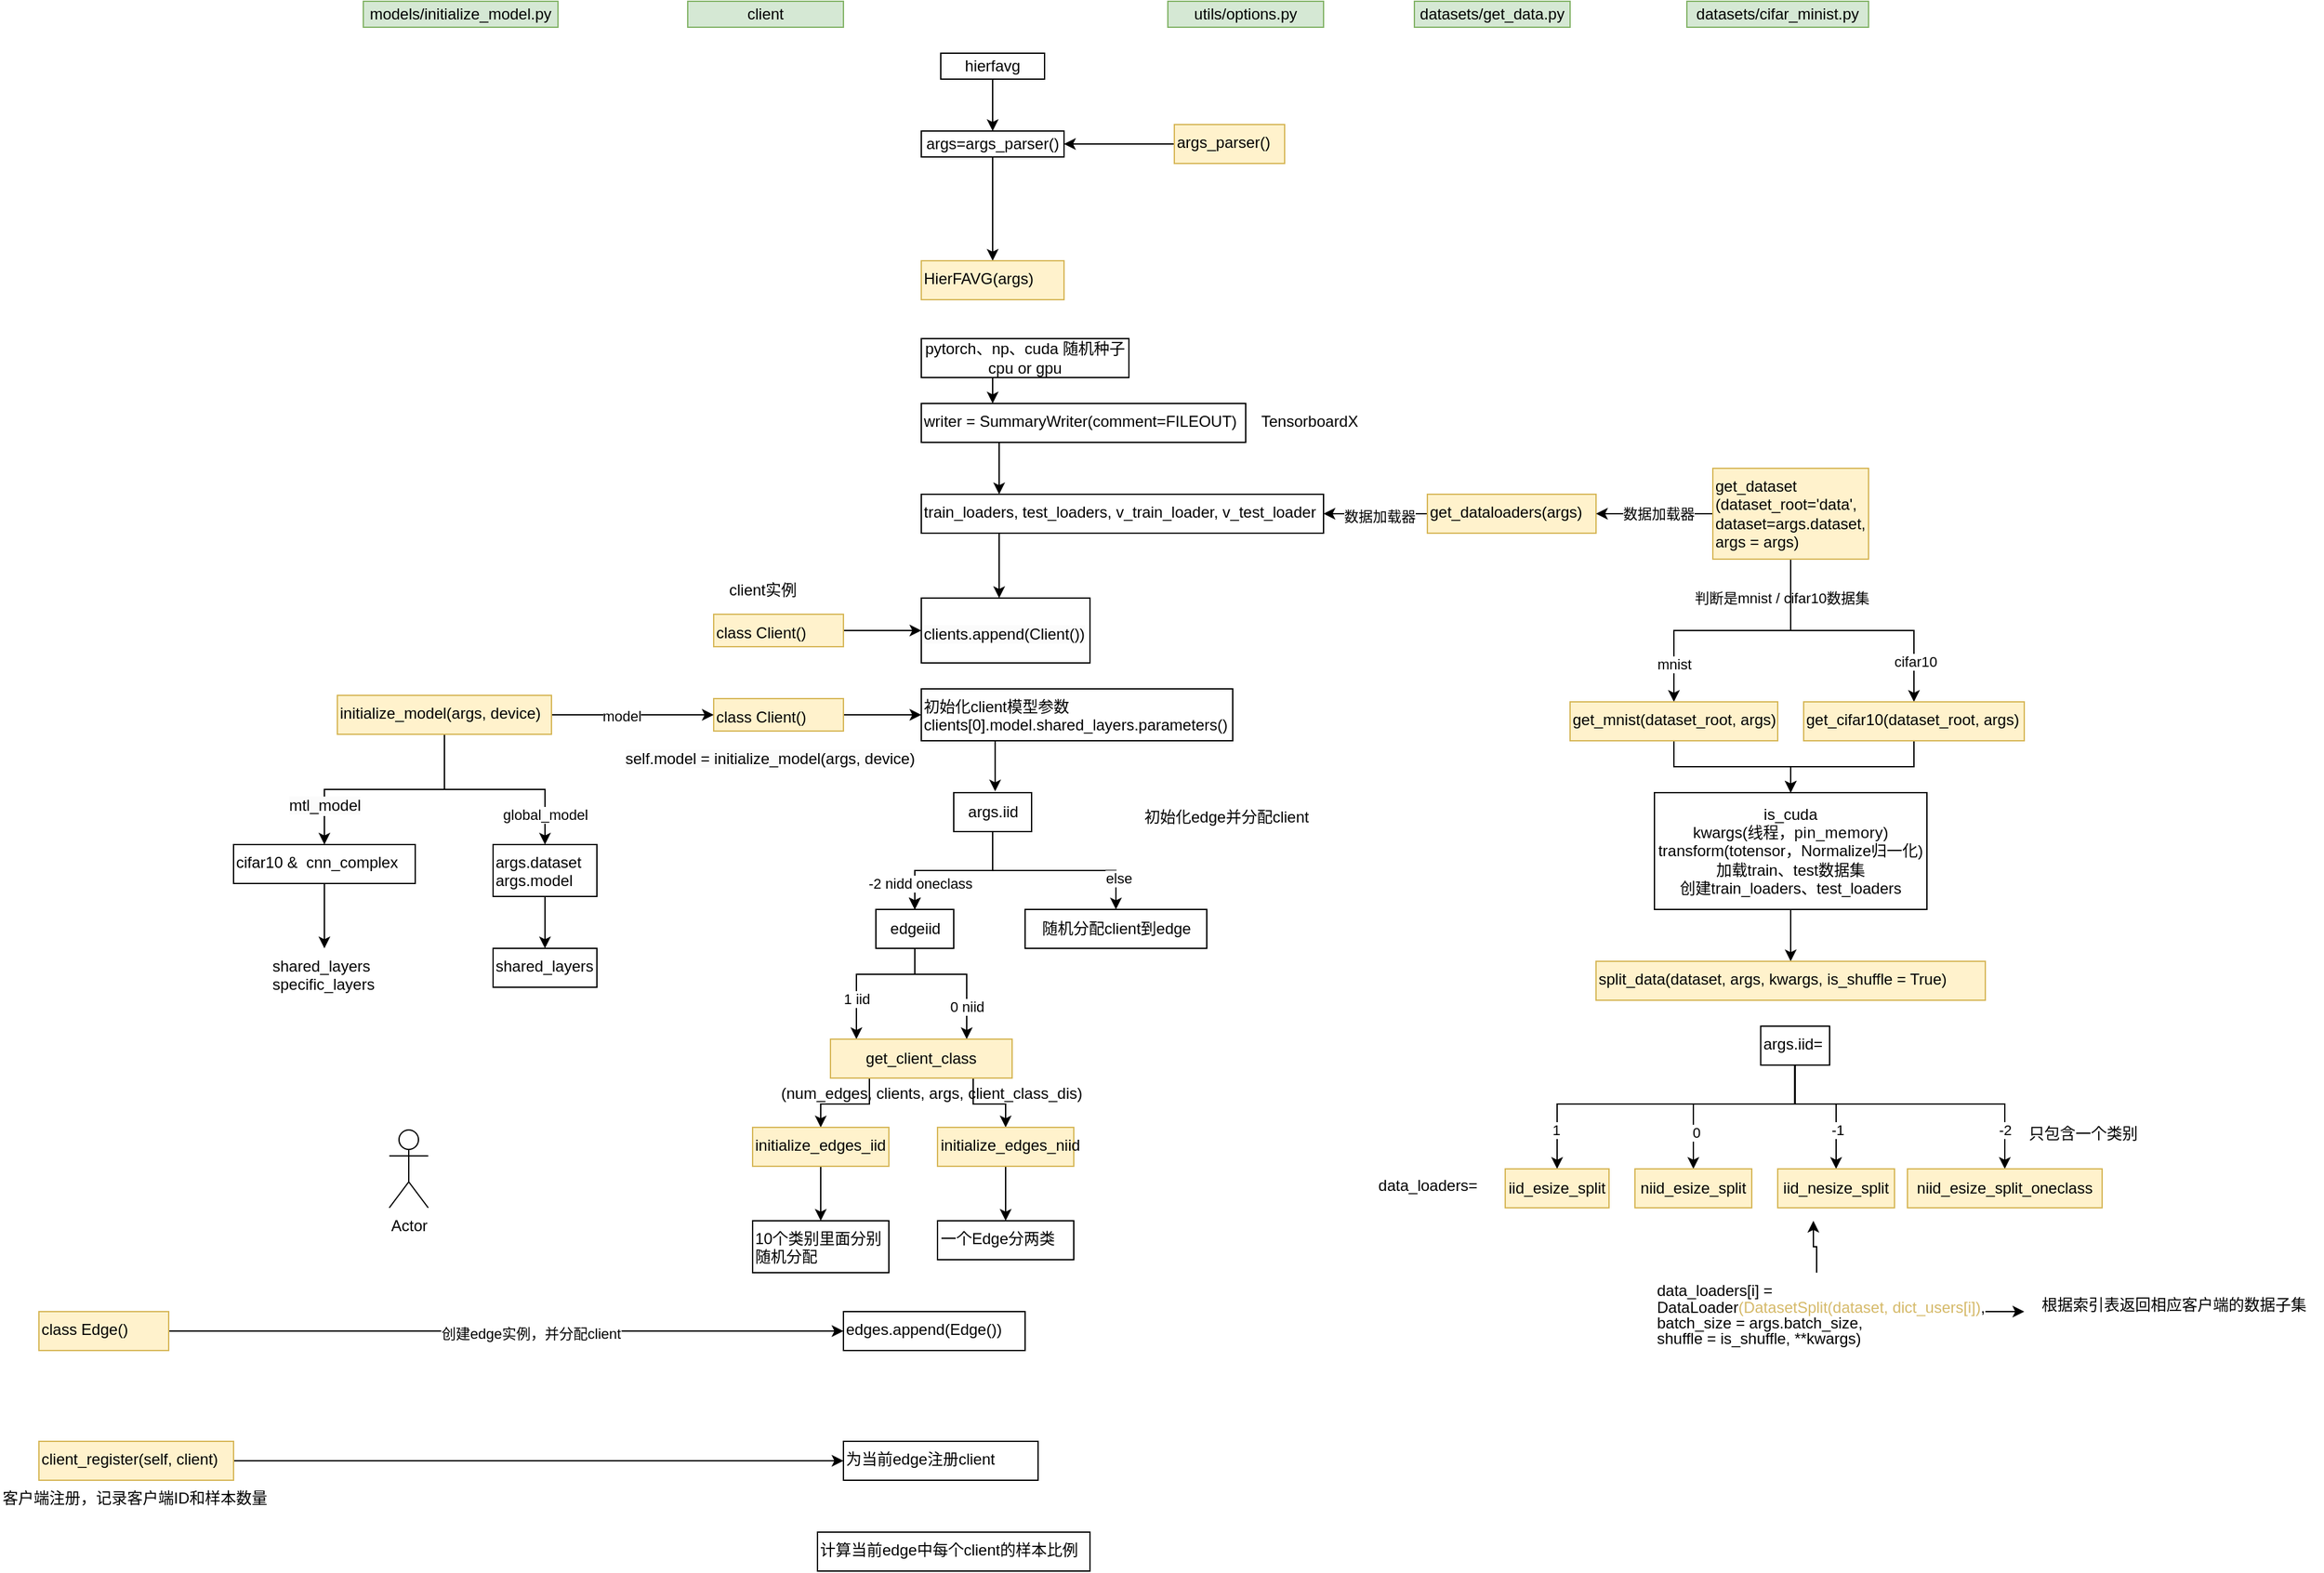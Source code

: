 <mxfile version="25.0.3">
  <diagram name="Page-1" id="74e2e168-ea6b-b213-b513-2b3c1d86103e">
    <mxGraphModel dx="2140" dy="590" grid="1" gridSize="10" guides="1" tooltips="1" connect="1" arrows="1" fold="1" page="1" pageScale="1" pageWidth="1100" pageHeight="850" background="none" math="0" shadow="0">
      <root>
        <mxCell id="0" />
        <mxCell id="1" parent="0" />
        <mxCell id="cj8k2KHTS7MA4aPITtsR-3" style="edgeStyle=orthogonalEdgeStyle;rounded=0;orthogonalLoop=1;jettySize=auto;html=1;exitX=0.5;exitY=1;exitDx=0;exitDy=0;" edge="1" parent="1" source="cj8k2KHTS7MA4aPITtsR-2">
          <mxGeometry relative="1" as="geometry">
            <mxPoint x="125" y="100" as="targetPoint" />
          </mxGeometry>
        </mxCell>
        <mxCell id="cj8k2KHTS7MA4aPITtsR-2" value="hierfavg" style="whiteSpace=wrap;html=1;" vertex="1" parent="1">
          <mxGeometry x="85" y="40" width="80" height="20" as="geometry" />
        </mxCell>
        <mxCell id="cj8k2KHTS7MA4aPITtsR-58" value="" style="edgeStyle=orthogonalEdgeStyle;rounded=0;orthogonalLoop=1;jettySize=auto;html=1;" edge="1" parent="1" source="cj8k2KHTS7MA4aPITtsR-40" target="cj8k2KHTS7MA4aPITtsR-59">
          <mxGeometry relative="1" as="geometry">
            <mxPoint x="125.034" y="150" as="targetPoint" />
          </mxGeometry>
        </mxCell>
        <mxCell id="cj8k2KHTS7MA4aPITtsR-40" value="args=args_parser()" style="whiteSpace=wrap;html=1;" vertex="1" parent="1">
          <mxGeometry x="70" y="100" width="110" height="20" as="geometry" />
        </mxCell>
        <mxCell id="cj8k2KHTS7MA4aPITtsR-54" value="&lt;span style=&quot;text-align: left;&quot;&gt;utils/options.py&lt;/span&gt;" style="rounded=0;whiteSpace=wrap;html=1;fillColor=#d5e8d4;strokeColor=#82b366;" vertex="1" parent="1">
          <mxGeometry x="260" width="120" height="20" as="geometry" />
        </mxCell>
        <mxCell id="cj8k2KHTS7MA4aPITtsR-59" value="HierFAVG(args)" style="text;whiteSpace=wrap;html=1;fillColor=#fff2cc;strokeColor=#d6b656;" vertex="1" parent="1">
          <mxGeometry x="70" y="200" width="110" height="30" as="geometry" />
        </mxCell>
        <mxCell id="cj8k2KHTS7MA4aPITtsR-60" value="pytorch、np、cuda 随机种子&lt;div&gt;cpu or gpu&lt;br&gt;&lt;/div&gt;" style="whiteSpace=wrap;html=1;" vertex="1" parent="1">
          <mxGeometry x="70" y="260" width="160" height="30" as="geometry" />
        </mxCell>
        <mxCell id="cj8k2KHTS7MA4aPITtsR-61" value="&lt;span style=&quot;text-align: left;&quot;&gt;datasets/get_data.py&lt;/span&gt;" style="rounded=0;whiteSpace=wrap;html=1;fillColor=#d5e8d4;strokeColor=#82b366;" vertex="1" parent="1">
          <mxGeometry x="450" width="120" height="20" as="geometry" />
        </mxCell>
        <mxCell id="cj8k2KHTS7MA4aPITtsR-66" value="" style="edgeStyle=orthogonalEdgeStyle;rounded=0;orthogonalLoop=1;jettySize=auto;html=1;" edge="1" parent="1" target="cj8k2KHTS7MA4aPITtsR-65">
          <mxGeometry relative="1" as="geometry">
            <mxPoint x="125" y="290" as="sourcePoint" />
            <Array as="points">
              <mxPoint x="125" y="320" />
              <mxPoint x="125" y="320" />
            </Array>
          </mxGeometry>
        </mxCell>
        <mxCell id="cj8k2KHTS7MA4aPITtsR-72" value="" style="edgeStyle=orthogonalEdgeStyle;rounded=0;orthogonalLoop=1;jettySize=auto;html=1;" edge="1" parent="1" source="cj8k2KHTS7MA4aPITtsR-65">
          <mxGeometry relative="1" as="geometry">
            <mxPoint x="130" y="380" as="targetPoint" />
            <Array as="points">
              <mxPoint x="130" y="360" />
              <mxPoint x="130" y="360" />
            </Array>
          </mxGeometry>
        </mxCell>
        <mxCell id="cj8k2KHTS7MA4aPITtsR-65" value="writer = SummaryWriter(comment=FILEOUT)" style="text;whiteSpace=wrap;html=1;strokeColor=default;" vertex="1" parent="1">
          <mxGeometry x="70" y="310" width="250" height="30" as="geometry" />
        </mxCell>
        <mxCell id="cj8k2KHTS7MA4aPITtsR-70" value="TensorboardX" style="text;whiteSpace=wrap;html=1;" vertex="1" parent="1">
          <mxGeometry x="330" y="310" width="80" height="20" as="geometry" />
        </mxCell>
        <mxCell id="cj8k2KHTS7MA4aPITtsR-133" value="" style="edgeStyle=orthogonalEdgeStyle;rounded=0;orthogonalLoop=1;jettySize=auto;html=1;" edge="1" parent="1" source="cj8k2KHTS7MA4aPITtsR-73" target="cj8k2KHTS7MA4aPITtsR-132">
          <mxGeometry relative="1" as="geometry">
            <Array as="points">
              <mxPoint x="130" y="420" />
              <mxPoint x="130" y="420" />
            </Array>
          </mxGeometry>
        </mxCell>
        <mxCell id="cj8k2KHTS7MA4aPITtsR-73" value="train_loaders, test_loaders, v_train_loader, v_test_loader&lt;div&gt;&lt;br&gt;&lt;/div&gt;" style="text;whiteSpace=wrap;html=1;strokeColor=default;" vertex="1" parent="1">
          <mxGeometry x="70" y="380" width="310" height="30" as="geometry" />
        </mxCell>
        <mxCell id="cj8k2KHTS7MA4aPITtsR-76" value="" style="edgeStyle=orthogonalEdgeStyle;rounded=0;orthogonalLoop=1;jettySize=auto;html=1;" edge="1" parent="1" source="cj8k2KHTS7MA4aPITtsR-75" target="cj8k2KHTS7MA4aPITtsR-73">
          <mxGeometry relative="1" as="geometry" />
        </mxCell>
        <mxCell id="cj8k2KHTS7MA4aPITtsR-78" value="数据加载器" style="edgeLabel;html=1;align=center;verticalAlign=middle;resizable=0;points=[];" vertex="1" connectable="0" parent="cj8k2KHTS7MA4aPITtsR-76">
          <mxGeometry x="-0.061" y="2" relative="1" as="geometry">
            <mxPoint as="offset" />
          </mxGeometry>
        </mxCell>
        <mxCell id="cj8k2KHTS7MA4aPITtsR-75" value="&lt;span style=&quot;forced-color-adjust: none; color: rgb(0, 0, 0); font-family: Helvetica; font-size: 12px; font-style: normal; font-variant-ligatures: normal; font-variant-caps: normal; font-weight: 400; letter-spacing: normal; orphans: 2; text-align: left; text-indent: 0px; text-transform: none; widows: 2; word-spacing: 0px; -webkit-text-stroke-width: 0px; white-space: normal; background-color: initial; text-decoration-thickness: initial; text-decoration-style: initial; text-decoration-color: initial;&quot;&gt;get_dataloaders(args)&lt;/span&gt;" style="text;whiteSpace=wrap;html=1;fillColor=#fff2cc;strokeColor=#d6b656;" vertex="1" parent="1">
          <mxGeometry x="460" y="380" width="130" height="30" as="geometry" />
        </mxCell>
        <mxCell id="cj8k2KHTS7MA4aPITtsR-77" value="&lt;span style=&quot;text-align: left;&quot;&gt;datasets/cifar_minist.py&lt;/span&gt;" style="rounded=0;whiteSpace=wrap;html=1;fillColor=#d5e8d4;strokeColor=#82b366;" vertex="1" parent="1">
          <mxGeometry x="660" width="140" height="20" as="geometry" />
        </mxCell>
        <mxCell id="cj8k2KHTS7MA4aPITtsR-82" value="" style="edgeStyle=orthogonalEdgeStyle;rounded=0;orthogonalLoop=1;jettySize=auto;html=1;" edge="1" parent="1" source="cj8k2KHTS7MA4aPITtsR-79" target="cj8k2KHTS7MA4aPITtsR-75">
          <mxGeometry relative="1" as="geometry" />
        </mxCell>
        <mxCell id="cj8k2KHTS7MA4aPITtsR-83" value="数据加载器" style="edgeLabel;html=1;align=center;verticalAlign=middle;resizable=0;points=[];" vertex="1" connectable="0" parent="cj8k2KHTS7MA4aPITtsR-82">
          <mxGeometry x="-0.052" relative="1" as="geometry">
            <mxPoint as="offset" />
          </mxGeometry>
        </mxCell>
        <mxCell id="cj8k2KHTS7MA4aPITtsR-87" value="" style="edgeStyle=orthogonalEdgeStyle;rounded=0;orthogonalLoop=1;jettySize=auto;html=1;" edge="1" parent="1" source="cj8k2KHTS7MA4aPITtsR-79" target="cj8k2KHTS7MA4aPITtsR-86">
          <mxGeometry relative="1" as="geometry" />
        </mxCell>
        <mxCell id="cj8k2KHTS7MA4aPITtsR-88" value="判断是mnist / cifar10数据集" style="edgeLabel;html=1;align=center;verticalAlign=middle;resizable=0;points=[];" vertex="1" connectable="0" parent="cj8k2KHTS7MA4aPITtsR-87">
          <mxGeometry x="-0.239" y="-1" relative="1" as="geometry">
            <mxPoint x="14" y="-24" as="offset" />
          </mxGeometry>
        </mxCell>
        <mxCell id="cj8k2KHTS7MA4aPITtsR-91" value="mnist" style="edgeLabel;html=1;align=center;verticalAlign=middle;resizable=0;points=[];" vertex="1" connectable="0" parent="cj8k2KHTS7MA4aPITtsR-87">
          <mxGeometry x="0.533" relative="1" as="geometry">
            <mxPoint y="17" as="offset" />
          </mxGeometry>
        </mxCell>
        <mxCell id="cj8k2KHTS7MA4aPITtsR-94" style="edgeStyle=orthogonalEdgeStyle;rounded=0;orthogonalLoop=1;jettySize=auto;html=1;" edge="1" parent="1" source="cj8k2KHTS7MA4aPITtsR-79" target="cj8k2KHTS7MA4aPITtsR-92">
          <mxGeometry relative="1" as="geometry" />
        </mxCell>
        <mxCell id="cj8k2KHTS7MA4aPITtsR-95" value="cifar10" style="edgeLabel;html=1;align=center;verticalAlign=middle;resizable=0;points=[];" vertex="1" connectable="0" parent="cj8k2KHTS7MA4aPITtsR-94">
          <mxGeometry x="0.696" y="1" relative="1" as="geometry">
            <mxPoint as="offset" />
          </mxGeometry>
        </mxCell>
        <mxCell id="cj8k2KHTS7MA4aPITtsR-79" value="get_dataset&lt;div&gt;(dataset_root=&#39;data&#39;,&lt;br&gt;dataset=args.dataset,&lt;br&gt;args = args)&lt;/div&gt;" style="text;whiteSpace=wrap;html=1;fillColor=#fff2cc;strokeColor=#d6b656;" vertex="1" parent="1">
          <mxGeometry x="680" y="360" width="120" height="70" as="geometry" />
        </mxCell>
        <mxCell id="cj8k2KHTS7MA4aPITtsR-98" style="edgeStyle=orthogonalEdgeStyle;rounded=0;orthogonalLoop=1;jettySize=auto;html=1;entryX=0.5;entryY=0;entryDx=0;entryDy=0;" edge="1" parent="1" source="cj8k2KHTS7MA4aPITtsR-86" target="cj8k2KHTS7MA4aPITtsR-96">
          <mxGeometry relative="1" as="geometry" />
        </mxCell>
        <mxCell id="cj8k2KHTS7MA4aPITtsR-86" value="&lt;div&gt;get_mnist(dataset_root, args)&lt;br&gt;&lt;/div&gt;" style="whiteSpace=wrap;html=1;align=left;verticalAlign=top;fillColor=#fff2cc;strokeColor=#d6b656;gradientColor=none;" vertex="1" parent="1">
          <mxGeometry x="570" y="540" width="160" height="30" as="geometry" />
        </mxCell>
        <mxCell id="cj8k2KHTS7MA4aPITtsR-99" style="edgeStyle=orthogonalEdgeStyle;rounded=0;orthogonalLoop=1;jettySize=auto;html=1;entryX=0.5;entryY=0;entryDx=0;entryDy=0;" edge="1" parent="1" source="cj8k2KHTS7MA4aPITtsR-92" target="cj8k2KHTS7MA4aPITtsR-96">
          <mxGeometry relative="1" as="geometry">
            <mxPoint x="750" y="610" as="targetPoint" />
          </mxGeometry>
        </mxCell>
        <mxCell id="cj8k2KHTS7MA4aPITtsR-92" value="&lt;div&gt;get_cifar10(dataset_root, args)&lt;br&gt;&lt;/div&gt;" style="whiteSpace=wrap;html=1;align=left;verticalAlign=top;fillColor=#fff2cc;strokeColor=#d6b656;gradientColor=none;" vertex="1" parent="1">
          <mxGeometry x="750" y="540" width="170" height="30" as="geometry" />
        </mxCell>
        <mxCell id="cj8k2KHTS7MA4aPITtsR-104" value="" style="edgeStyle=orthogonalEdgeStyle;rounded=0;orthogonalLoop=1;jettySize=auto;html=1;" edge="1" parent="1" source="cj8k2KHTS7MA4aPITtsR-96" target="cj8k2KHTS7MA4aPITtsR-102">
          <mxGeometry relative="1" as="geometry" />
        </mxCell>
        <mxCell id="cj8k2KHTS7MA4aPITtsR-96" value="is_cuda&lt;div&gt;kwargs(线程，&lt;span style=&quot;background-color: rgb(255, 255, 255); color: rgb(6, 6, 7); letter-spacing: 0.25px; text-align: justify; white-space-collapse: preserve;&quot;&gt;&lt;font&gt;pin_memory&lt;/font&gt;&lt;/span&gt;&lt;span style=&quot;background-color: initial;&quot;&gt;)&lt;/span&gt;&lt;/div&gt;&lt;div&gt;&lt;span style=&quot;background-color: initial;&quot;&gt;transform(totensor，Normalize归一化)&lt;/span&gt;&lt;/div&gt;&lt;div&gt;&lt;span style=&quot;background-color: initial;&quot;&gt;加载train、test数据集&lt;/span&gt;&lt;/div&gt;&lt;div&gt;&lt;span style=&quot;background-color: initial;&quot;&gt;创建&lt;/span&gt;&lt;span style=&quot;text-align: left; background-color: initial;&quot;&gt;train_loaders、&lt;/span&gt;&lt;span style=&quot;text-align: left; background-color: initial;&quot;&gt;test_loaders&lt;/span&gt;&lt;/div&gt;" style="rounded=0;whiteSpace=wrap;html=1;" vertex="1" parent="1">
          <mxGeometry x="635" y="610" width="210" height="90" as="geometry" />
        </mxCell>
        <mxCell id="cj8k2KHTS7MA4aPITtsR-102" value="split_data(dataset, args, kwargs, is_shuffle = True)" style="text;whiteSpace=wrap;html=1;strokeColor=#d6b656;fillColor=#fff2cc;" vertex="1" parent="1">
          <mxGeometry x="590" y="740" width="300" height="30" as="geometry" />
        </mxCell>
        <mxCell id="cj8k2KHTS7MA4aPITtsR-115" style="edgeStyle=orthogonalEdgeStyle;rounded=0;orthogonalLoop=1;jettySize=auto;html=1;entryX=0.5;entryY=0;entryDx=0;entryDy=0;" edge="1" parent="1" source="cj8k2KHTS7MA4aPITtsR-105" target="cj8k2KHTS7MA4aPITtsR-111">
          <mxGeometry relative="1" as="geometry">
            <Array as="points">
              <mxPoint x="743" y="850" />
              <mxPoint x="560" y="850" />
            </Array>
          </mxGeometry>
        </mxCell>
        <mxCell id="cj8k2KHTS7MA4aPITtsR-119" value="1" style="edgeLabel;html=1;align=center;verticalAlign=middle;resizable=0;points=[];" vertex="1" connectable="0" parent="cj8k2KHTS7MA4aPITtsR-115">
          <mxGeometry x="0.773" y="-1" relative="1" as="geometry">
            <mxPoint as="offset" />
          </mxGeometry>
        </mxCell>
        <mxCell id="cj8k2KHTS7MA4aPITtsR-116" style="edgeStyle=orthogonalEdgeStyle;rounded=0;orthogonalLoop=1;jettySize=auto;html=1;" edge="1" parent="1" target="cj8k2KHTS7MA4aPITtsR-112">
          <mxGeometry relative="1" as="geometry">
            <mxPoint x="743" y="820" as="sourcePoint" />
            <Array as="points">
              <mxPoint x="743" y="850" />
              <mxPoint x="665" y="850" />
            </Array>
          </mxGeometry>
        </mxCell>
        <mxCell id="cj8k2KHTS7MA4aPITtsR-120" value="0" style="edgeLabel;html=1;align=center;verticalAlign=middle;resizable=0;points=[];" vertex="1" connectable="0" parent="cj8k2KHTS7MA4aPITtsR-116">
          <mxGeometry x="0.638" y="2" relative="1" as="geometry">
            <mxPoint as="offset" />
          </mxGeometry>
        </mxCell>
        <mxCell id="cj8k2KHTS7MA4aPITtsR-117" style="edgeStyle=orthogonalEdgeStyle;rounded=0;orthogonalLoop=1;jettySize=auto;html=1;entryX=0.5;entryY=0;entryDx=0;entryDy=0;" edge="1" parent="1" source="cj8k2KHTS7MA4aPITtsR-105" target="cj8k2KHTS7MA4aPITtsR-114">
          <mxGeometry relative="1" as="geometry">
            <Array as="points">
              <mxPoint x="743" y="850" />
              <mxPoint x="775" y="850" />
            </Array>
          </mxGeometry>
        </mxCell>
        <mxCell id="cj8k2KHTS7MA4aPITtsR-121" value="-1" style="edgeLabel;html=1;align=center;verticalAlign=middle;resizable=0;points=[];" vertex="1" connectable="0" parent="cj8k2KHTS7MA4aPITtsR-117">
          <mxGeometry x="0.451" y="1" relative="1" as="geometry">
            <mxPoint as="offset" />
          </mxGeometry>
        </mxCell>
        <mxCell id="cj8k2KHTS7MA4aPITtsR-118" style="edgeStyle=orthogonalEdgeStyle;rounded=0;orthogonalLoop=1;jettySize=auto;html=1;" edge="1" parent="1" source="cj8k2KHTS7MA4aPITtsR-105" target="cj8k2KHTS7MA4aPITtsR-113">
          <mxGeometry relative="1" as="geometry">
            <Array as="points">
              <mxPoint x="743" y="850" />
              <mxPoint x="905" y="850" />
            </Array>
          </mxGeometry>
        </mxCell>
        <mxCell id="cj8k2KHTS7MA4aPITtsR-122" value="-2" style="edgeLabel;html=1;align=center;verticalAlign=middle;resizable=0;points=[];" vertex="1" connectable="0" parent="cj8k2KHTS7MA4aPITtsR-118">
          <mxGeometry x="0.752" relative="1" as="geometry">
            <mxPoint as="offset" />
          </mxGeometry>
        </mxCell>
        <mxCell id="cj8k2KHTS7MA4aPITtsR-105" value="args.iid=" style="whiteSpace=wrap;html=1;align=left;verticalAlign=top;movable=1;resizable=1;rotatable=1;deletable=1;editable=1;locked=0;connectable=1;strokeColor=default;" vertex="1" parent="1">
          <mxGeometry x="716.88" y="790" width="53.12" height="30" as="geometry" />
        </mxCell>
        <mxCell id="cj8k2KHTS7MA4aPITtsR-111" value="iid_esize_split" style="whiteSpace=wrap;html=1;fillColor=#fff2cc;strokeColor=#d6b656;" vertex="1" parent="1">
          <mxGeometry x="520" y="900" width="80" height="30" as="geometry" />
        </mxCell>
        <mxCell id="cj8k2KHTS7MA4aPITtsR-112" value="niid_esize_split" style="whiteSpace=wrap;html=1;fillColor=#fff2cc;strokeColor=#d6b656;" vertex="1" parent="1">
          <mxGeometry x="620" y="900" width="90" height="30" as="geometry" />
        </mxCell>
        <mxCell id="cj8k2KHTS7MA4aPITtsR-113" value="niid_esize_split_oneclass" style="whiteSpace=wrap;html=1;fillColor=#fff2cc;strokeColor=#d6b656;" vertex="1" parent="1">
          <mxGeometry x="830" y="900" width="150" height="30" as="geometry" />
        </mxCell>
        <mxCell id="cj8k2KHTS7MA4aPITtsR-114" value="iid_nesize_split" style="whiteSpace=wrap;html=1;fillColor=#fff2cc;strokeColor=#d6b656;" vertex="1" parent="1">
          <mxGeometry x="730" y="900" width="90" height="30" as="geometry" />
        </mxCell>
        <mxCell id="cj8k2KHTS7MA4aPITtsR-123" value="只包含一个类别" style="text;html=1;align=center;verticalAlign=middle;resizable=0;points=[];autosize=1;strokeColor=none;fillColor=none;" vertex="1" parent="1">
          <mxGeometry x="910" y="858" width="110" height="30" as="geometry" />
        </mxCell>
        <mxCell id="cj8k2KHTS7MA4aPITtsR-124" value="data_loaders=" style="text;html=1;align=center;verticalAlign=middle;resizable=0;points=[];autosize=1;strokeColor=none;fillColor=none;" vertex="1" parent="1">
          <mxGeometry x="410" y="898" width="100" height="30" as="geometry" />
        </mxCell>
        <mxCell id="cj8k2KHTS7MA4aPITtsR-130" value="" style="edgeStyle=orthogonalEdgeStyle;rounded=0;orthogonalLoop=1;jettySize=auto;html=1;" edge="1" parent="1" source="cj8k2KHTS7MA4aPITtsR-125">
          <mxGeometry relative="1" as="geometry">
            <mxPoint x="750.004" y="990" as="sourcePoint" />
            <mxPoint x="757.48" y="940" as="targetPoint" />
            <Array as="points">
              <mxPoint x="760" y="960" />
              <mxPoint x="758" y="960" />
            </Array>
          </mxGeometry>
        </mxCell>
        <mxCell id="cj8k2KHTS7MA4aPITtsR-125" value="data_loaders[i] =&amp;nbsp;&lt;div style=&quot;line-height: 100%;&quot;&gt;DataLoader&lt;font color=&quot;#d5b968&quot;&gt;(DatasetSplit(dataset, dict_users[i])&lt;/font&gt;,&lt;br&gt;                                    batch_size = args.batch_size,&lt;br&gt;                                    shuffle = is_shuffle, **kwargs)&lt;/div&gt;" style="text;whiteSpace=wrap;html=1;" vertex="1" parent="1">
          <mxGeometry x="635" y="980" width="265" height="70" as="geometry" />
        </mxCell>
        <mxCell id="cj8k2KHTS7MA4aPITtsR-126" value="" style="endArrow=classic;html=1;rounded=0;" edge="1" parent="1">
          <mxGeometry width="50" height="50" relative="1" as="geometry">
            <mxPoint x="890" y="1010" as="sourcePoint" />
            <mxPoint x="920" y="1010" as="targetPoint" />
          </mxGeometry>
        </mxCell>
        <mxCell id="cj8k2KHTS7MA4aPITtsR-129" value="根据索引表返回相应客户端的数据子集" style="text;html=1;align=center;verticalAlign=middle;resizable=0;points=[];autosize=1;strokeColor=none;fillColor=none;" vertex="1" parent="1">
          <mxGeometry x="920" y="990" width="230" height="30" as="geometry" />
        </mxCell>
        <UserObject label="&lt;br&gt;&lt;span style=&quot;color: rgb(0, 0, 0); font-family: Helvetica; font-size: 12px; font-style: normal; font-variant-ligatures: normal; font-variant-caps: normal; font-weight: 400; letter-spacing: normal; orphans: 2; text-align: left; text-indent: 0px; text-transform: none; widows: 2; word-spacing: 0px; -webkit-text-stroke-width: 0px; white-space: normal; background-color: rgb(251, 251, 251); text-decoration-thickness: initial; text-decoration-style: initial; text-decoration-color: initial; display: inline !important; float: none;&quot;&gt;clients.append(Client())&lt;/span&gt;&lt;div&gt;&lt;br/&gt;&lt;/div&gt;" link="&#xa;&lt;span style=&quot;color: rgb(0, 0, 0); font-family: Helvetica; font-size: 12px; font-style: normal; font-variant-ligatures: normal; font-variant-caps: normal; font-weight: 400; letter-spacing: normal; orphans: 2; text-align: left; text-indent: 0px; text-transform: none; widows: 2; word-spacing: 0px; -webkit-text-stroke-width: 0px; white-space: normal; background-color: rgb(251, 251, 251); text-decoration-thickness: initial; text-decoration-style: initial; text-decoration-color: initial; display: inline !important; float: none;&quot;&gt;clients.append(Client&lt;/span&gt;&#xa;&#xa;" id="cj8k2KHTS7MA4aPITtsR-132">
          <mxCell style="whiteSpace=wrap;html=1;align=left;verticalAlign=top;fillColor=none;gradientColor=none;" vertex="1" parent="1">
            <mxGeometry x="70" y="460" width="130" height="50" as="geometry" />
          </mxCell>
        </UserObject>
        <mxCell id="cj8k2KHTS7MA4aPITtsR-135" value="" style="edgeStyle=orthogonalEdgeStyle;rounded=0;orthogonalLoop=1;jettySize=auto;html=1;" edge="1" parent="1" source="cj8k2KHTS7MA4aPITtsR-134" target="cj8k2KHTS7MA4aPITtsR-40">
          <mxGeometry relative="1" as="geometry" />
        </mxCell>
        <mxCell id="cj8k2KHTS7MA4aPITtsR-134" value="args_parser()" style="text;whiteSpace=wrap;html=1;fillColor=#fff2cc;strokeColor=#d6b656;" vertex="1" parent="1">
          <mxGeometry x="265" y="95" width="85" height="30" as="geometry" />
        </mxCell>
        <mxCell id="cj8k2KHTS7MA4aPITtsR-137" value="&lt;span style=&quot;text-align: left;&quot;&gt;client&lt;/span&gt;" style="rounded=0;whiteSpace=wrap;html=1;fillColor=#d5e8d4;strokeColor=#82b366;" vertex="1" parent="1">
          <mxGeometry x="-110" width="120" height="20" as="geometry" />
        </mxCell>
        <mxCell id="cj8k2KHTS7MA4aPITtsR-139" value="" style="edgeStyle=orthogonalEdgeStyle;rounded=0;orthogonalLoop=1;jettySize=auto;html=1;" edge="1" parent="1" source="cj8k2KHTS7MA4aPITtsR-138" target="cj8k2KHTS7MA4aPITtsR-132">
          <mxGeometry relative="1" as="geometry" />
        </mxCell>
        <mxCell id="cj8k2KHTS7MA4aPITtsR-138" value="class Client()" style="text;whiteSpace=wrap;html=1;fillColor=#fff2cc;strokeColor=#d6b656;" vertex="1" parent="1">
          <mxGeometry x="-90" y="472.5" width="100" height="25" as="geometry" />
        </mxCell>
        <mxCell id="cj8k2KHTS7MA4aPITtsR-140" value="初始化client模型参数&lt;div&gt;clients[0].model.shared_layers.parameters()&lt;br&gt;&lt;/div&gt;" style="text;whiteSpace=wrap;html=1;strokeColor=default;" vertex="1" parent="1">
          <mxGeometry x="70" y="530" width="240" height="40" as="geometry" />
        </mxCell>
        <mxCell id="cj8k2KHTS7MA4aPITtsR-144" value="" style="edgeStyle=orthogonalEdgeStyle;rounded=0;orthogonalLoop=1;jettySize=auto;html=1;" edge="1" parent="1" source="cj8k2KHTS7MA4aPITtsR-143" target="cj8k2KHTS7MA4aPITtsR-140">
          <mxGeometry relative="1" as="geometry" />
        </mxCell>
        <mxCell id="cj8k2KHTS7MA4aPITtsR-143" value="class Client()" style="text;whiteSpace=wrap;html=1;fillColor=#fff2cc;strokeColor=#d6b656;" vertex="1" parent="1">
          <mxGeometry x="-90" y="537.5" width="100" height="25" as="geometry" />
        </mxCell>
        <mxCell id="cj8k2KHTS7MA4aPITtsR-147" value="&lt;span style=&quot;text-align: left;&quot;&gt;models/initialize_model.py&lt;/span&gt;" style="rounded=0;whiteSpace=wrap;html=1;fillColor=#d5e8d4;strokeColor=#82b366;" vertex="1" parent="1">
          <mxGeometry x="-360" width="150" height="20" as="geometry" />
        </mxCell>
        <mxCell id="cj8k2KHTS7MA4aPITtsR-150" style="edgeStyle=orthogonalEdgeStyle;rounded=0;orthogonalLoop=1;jettySize=auto;html=1;entryX=0;entryY=0.5;entryDx=0;entryDy=0;" edge="1" parent="1" source="cj8k2KHTS7MA4aPITtsR-149" target="cj8k2KHTS7MA4aPITtsR-143">
          <mxGeometry relative="1" as="geometry" />
        </mxCell>
        <mxCell id="cj8k2KHTS7MA4aPITtsR-153" value="model" style="edgeLabel;html=1;align=center;verticalAlign=middle;resizable=0;points=[];" vertex="1" connectable="0" parent="cj8k2KHTS7MA4aPITtsR-150">
          <mxGeometry x="-0.14" y="-1" relative="1" as="geometry">
            <mxPoint as="offset" />
          </mxGeometry>
        </mxCell>
        <mxCell id="cj8k2KHTS7MA4aPITtsR-159" style="edgeStyle=orthogonalEdgeStyle;rounded=0;orthogonalLoop=1;jettySize=auto;html=1;entryX=0.5;entryY=0;entryDx=0;entryDy=0;" edge="1" parent="1" source="cj8k2KHTS7MA4aPITtsR-149" target="cj8k2KHTS7MA4aPITtsR-154">
          <mxGeometry relative="1" as="geometry" />
        </mxCell>
        <mxCell id="cj8k2KHTS7MA4aPITtsR-161" value="&lt;span style=&quot;font-size: 12px; text-align: left; text-wrap: wrap; background-color: rgb(251, 251, 251);&quot;&gt;mtl_model&lt;/span&gt;" style="edgeLabel;html=1;align=center;verticalAlign=middle;resizable=0;points=[];" vertex="1" connectable="0" parent="cj8k2KHTS7MA4aPITtsR-159">
          <mxGeometry x="0.205" y="2" relative="1" as="geometry">
            <mxPoint x="-28" y="10" as="offset" />
          </mxGeometry>
        </mxCell>
        <mxCell id="cj8k2KHTS7MA4aPITtsR-160" style="edgeStyle=orthogonalEdgeStyle;rounded=0;orthogonalLoop=1;jettySize=auto;html=1;entryX=0.5;entryY=0;entryDx=0;entryDy=0;" edge="1" parent="1" source="cj8k2KHTS7MA4aPITtsR-149" target="cj8k2KHTS7MA4aPITtsR-156">
          <mxGeometry relative="1" as="geometry" />
        </mxCell>
        <mxCell id="cj8k2KHTS7MA4aPITtsR-162" value="global_model" style="edgeLabel;html=1;align=center;verticalAlign=middle;resizable=0;points=[];" vertex="1" connectable="0" parent="cj8k2KHTS7MA4aPITtsR-160">
          <mxGeometry x="0.717" y="-1" relative="1" as="geometry">
            <mxPoint x="1" as="offset" />
          </mxGeometry>
        </mxCell>
        <mxCell id="cj8k2KHTS7MA4aPITtsR-149" value="initialize_model(args, device)" style="text;whiteSpace=wrap;html=1;fillColor=#fff2cc;strokeColor=#d6b656;" vertex="1" parent="1">
          <mxGeometry x="-380" y="535" width="165" height="30" as="geometry" />
        </mxCell>
        <UserObject label="&lt;span style=&quot;color: rgb(0, 0, 0); font-family: Helvetica; font-size: 12px; font-style: normal; font-variant-ligatures: normal; font-variant-caps: normal; font-weight: 400; letter-spacing: normal; orphans: 2; text-align: left; text-indent: 0px; text-transform: none; widows: 2; word-spacing: 0px; -webkit-text-stroke-width: 0px; white-space: normal; background-color: rgb(251, 251, 251); text-decoration-thickness: initial; text-decoration-style: initial; text-decoration-color: initial; display: inline !important; float: none;&quot;&gt;self.model = initialize_model(args, device)&lt;/span&gt;" link="&lt;span style=&quot;color: rgb(0, 0, 0); font-family: Helvetica; font-size: 12px; font-style: normal; font-variant-ligatures: normal; font-variant-caps: normal; font-weight: 400; letter-spacing: normal; orphans: 2; text-align: left; text-indent: 0px; text-transform: none; widows: 2; word-spacing: 0px; -webkit-text-stroke-width: 0px; white-space: normal; background-color: rgb(251, 251, 251); text-decoration-thickness: initial; text-decoration-style: initial; text-decoration-color: initial; display: inline !important; float: none;&quot;&gt;self.model = initialize_model(args, device)&lt;/span&gt;" id="cj8k2KHTS7MA4aPITtsR-151">
          <mxCell style="text;whiteSpace=wrap;html=1;" vertex="1" parent="1">
            <mxGeometry x="-160" y="570" width="260" height="40" as="geometry" />
          </mxCell>
        </UserObject>
        <mxCell id="cj8k2KHTS7MA4aPITtsR-154" value="cifar10 &amp;amp;&amp;nbsp; cnn_complex" style="text;whiteSpace=wrap;html=1;strokeColor=default;" vertex="1" parent="1">
          <mxGeometry x="-460" y="650" width="140" height="30" as="geometry" />
        </mxCell>
        <mxCell id="cj8k2KHTS7MA4aPITtsR-169" value="" style="edgeStyle=orthogonalEdgeStyle;rounded=0;orthogonalLoop=1;jettySize=auto;html=1;" edge="1" parent="1" source="cj8k2KHTS7MA4aPITtsR-156" target="cj8k2KHTS7MA4aPITtsR-168">
          <mxGeometry relative="1" as="geometry" />
        </mxCell>
        <mxCell id="cj8k2KHTS7MA4aPITtsR-156" value="args.dataset&lt;div&gt;args.model&lt;br&gt;&lt;/div&gt;" style="text;whiteSpace=wrap;html=1;strokeColor=default;" vertex="1" parent="1">
          <mxGeometry x="-260" y="650" width="80" height="40" as="geometry" />
        </mxCell>
        <mxCell id="cj8k2KHTS7MA4aPITtsR-167" value="" style="edgeStyle=orthogonalEdgeStyle;rounded=0;orthogonalLoop=1;jettySize=auto;html=1;" edge="1" parent="1" source="cj8k2KHTS7MA4aPITtsR-154" target="cj8k2KHTS7MA4aPITtsR-166">
          <mxGeometry relative="1" as="geometry">
            <mxPoint x="-390" y="680" as="sourcePoint" />
            <mxPoint x="-390" y="760" as="targetPoint" />
          </mxGeometry>
        </mxCell>
        <mxCell id="cj8k2KHTS7MA4aPITtsR-166" value="shared_layers&lt;div&gt;specific_layers&lt;br&gt;&lt;/div&gt;" style="text;whiteSpace=wrap;html=1;" vertex="1" parent="1">
          <mxGeometry x="-432.5" y="730" width="85" height="40" as="geometry" />
        </mxCell>
        <mxCell id="cj8k2KHTS7MA4aPITtsR-168" value="&lt;div&gt;shared_layers&lt;br&gt;&lt;/div&gt;" style="text;whiteSpace=wrap;html=1;strokeColor=default;" vertex="1" parent="1">
          <mxGeometry x="-260" y="730" width="80" height="30" as="geometry" />
        </mxCell>
        <mxCell id="cj8k2KHTS7MA4aPITtsR-170" value="client实例" style="text;whiteSpace=wrap;html=1;" vertex="1" parent="1">
          <mxGeometry x="-80" y="440" width="90" height="30" as="geometry" />
        </mxCell>
        <mxCell id="cj8k2KHTS7MA4aPITtsR-175" value="" style="edgeStyle=orthogonalEdgeStyle;rounded=0;orthogonalLoop=1;jettySize=auto;html=1;" edge="1" parent="1" source="cj8k2KHTS7MA4aPITtsR-171" target="cj8k2KHTS7MA4aPITtsR-174">
          <mxGeometry relative="1" as="geometry" />
        </mxCell>
        <mxCell id="cj8k2KHTS7MA4aPITtsR-176" value="" style="edgeStyle=orthogonalEdgeStyle;rounded=0;orthogonalLoop=1;jettySize=auto;html=1;" edge="1" parent="1" source="cj8k2KHTS7MA4aPITtsR-171" target="cj8k2KHTS7MA4aPITtsR-174">
          <mxGeometry relative="1" as="geometry" />
        </mxCell>
        <mxCell id="cj8k2KHTS7MA4aPITtsR-177" value="" style="edgeStyle=orthogonalEdgeStyle;rounded=0;orthogonalLoop=1;jettySize=auto;html=1;" edge="1" parent="1" source="cj8k2KHTS7MA4aPITtsR-171" target="cj8k2KHTS7MA4aPITtsR-174">
          <mxGeometry relative="1" as="geometry" />
        </mxCell>
        <mxCell id="cj8k2KHTS7MA4aPITtsR-180" value="-2" style="edgeLabel;html=1;align=center;verticalAlign=middle;resizable=0;points=[];" vertex="1" connectable="0" parent="cj8k2KHTS7MA4aPITtsR-177">
          <mxGeometry x="0.668" y="1" relative="1" as="geometry">
            <mxPoint as="offset" />
          </mxGeometry>
        </mxCell>
        <mxCell id="cj8k2KHTS7MA4aPITtsR-182" value="-2 nidd oneclass" style="edgeLabel;html=1;align=center;verticalAlign=middle;resizable=0;points=[];" vertex="1" connectable="0" parent="cj8k2KHTS7MA4aPITtsR-177">
          <mxGeometry x="0.668" y="4" relative="1" as="geometry">
            <mxPoint as="offset" />
          </mxGeometry>
        </mxCell>
        <mxCell id="cj8k2KHTS7MA4aPITtsR-179" style="edgeStyle=orthogonalEdgeStyle;rounded=0;orthogonalLoop=1;jettySize=auto;html=1;" edge="1" parent="1" source="cj8k2KHTS7MA4aPITtsR-171" target="cj8k2KHTS7MA4aPITtsR-178">
          <mxGeometry relative="1" as="geometry" />
        </mxCell>
        <mxCell id="cj8k2KHTS7MA4aPITtsR-181" value="else" style="edgeLabel;html=1;align=center;verticalAlign=middle;resizable=0;points=[];" vertex="1" connectable="0" parent="cj8k2KHTS7MA4aPITtsR-179">
          <mxGeometry x="0.692" y="2" relative="1" as="geometry">
            <mxPoint as="offset" />
          </mxGeometry>
        </mxCell>
        <mxCell id="cj8k2KHTS7MA4aPITtsR-171" value="args.iid" style="text;html=1;align=center;verticalAlign=middle;resizable=0;points=[];autosize=1;strokeColor=default;fillColor=none;" vertex="1" parent="1">
          <mxGeometry x="95" y="610" width="60" height="30" as="geometry" />
        </mxCell>
        <mxCell id="cj8k2KHTS7MA4aPITtsR-172" value="初始化edge并分配client" style="text;whiteSpace=wrap;html=1;" vertex="1" parent="1">
          <mxGeometry x="240" y="615" width="160" height="40" as="geometry" />
        </mxCell>
        <mxCell id="cj8k2KHTS7MA4aPITtsR-173" style="edgeStyle=orthogonalEdgeStyle;rounded=0;orthogonalLoop=1;jettySize=auto;html=1;entryX=0.532;entryY=-0.033;entryDx=0;entryDy=0;entryPerimeter=0;" edge="1" parent="1" source="cj8k2KHTS7MA4aPITtsR-140" target="cj8k2KHTS7MA4aPITtsR-171">
          <mxGeometry relative="1" as="geometry">
            <Array as="points">
              <mxPoint x="127" y="592" />
            </Array>
          </mxGeometry>
        </mxCell>
        <mxCell id="cj8k2KHTS7MA4aPITtsR-193" style="edgeStyle=orthogonalEdgeStyle;rounded=0;orthogonalLoop=1;jettySize=auto;html=1;" edge="1" parent="1" source="cj8k2KHTS7MA4aPITtsR-174" target="cj8k2KHTS7MA4aPITtsR-191">
          <mxGeometry relative="1" as="geometry">
            <Array as="points">
              <mxPoint x="65" y="750" />
              <mxPoint x="20" y="750" />
            </Array>
          </mxGeometry>
        </mxCell>
        <mxCell id="cj8k2KHTS7MA4aPITtsR-194" value="1 iid" style="edgeLabel;html=1;align=center;verticalAlign=middle;resizable=0;points=[];" vertex="1" connectable="0" parent="cj8k2KHTS7MA4aPITtsR-193">
          <mxGeometry x="0.462" relative="1" as="geometry">
            <mxPoint as="offset" />
          </mxGeometry>
        </mxCell>
        <mxCell id="cj8k2KHTS7MA4aPITtsR-174" value="edgeiid" style="text;html=1;align=center;verticalAlign=middle;resizable=0;points=[];autosize=1;strokeColor=default;fillColor=none;" vertex="1" parent="1">
          <mxGeometry x="35" y="700" width="60" height="30" as="geometry" />
        </mxCell>
        <mxCell id="cj8k2KHTS7MA4aPITtsR-178" value="随机分配client到edge" style="text;html=1;align=center;verticalAlign=middle;resizable=0;points=[];autosize=1;strokeColor=default;fillColor=none;" vertex="1" parent="1">
          <mxGeometry x="150" y="700" width="140" height="30" as="geometry" />
        </mxCell>
        <mxCell id="cj8k2KHTS7MA4aPITtsR-189" style="edgeStyle=orthogonalEdgeStyle;rounded=0;orthogonalLoop=1;jettySize=auto;html=1;entryX=0.75;entryY=0;entryDx=0;entryDy=0;" edge="1" parent="1" target="cj8k2KHTS7MA4aPITtsR-191">
          <mxGeometry relative="1" as="geometry">
            <mxPoint x="65.034" y="730" as="sourcePoint" />
            <mxPoint x="116.14" y="790" as="targetPoint" />
            <Array as="points">
              <mxPoint x="65" y="750" />
              <mxPoint x="105" y="750" />
            </Array>
          </mxGeometry>
        </mxCell>
        <mxCell id="cj8k2KHTS7MA4aPITtsR-190" value="0 niid" style="edgeLabel;html=1;align=center;verticalAlign=middle;resizable=0;points=[];" vertex="1" connectable="0" parent="cj8k2KHTS7MA4aPITtsR-189">
          <mxGeometry x="0.535" relative="1" as="geometry">
            <mxPoint as="offset" />
          </mxGeometry>
        </mxCell>
        <mxCell id="cj8k2KHTS7MA4aPITtsR-199" style="edgeStyle=orthogonalEdgeStyle;rounded=0;orthogonalLoop=1;jettySize=auto;html=1;entryX=0.5;entryY=0;entryDx=0;entryDy=0;" edge="1" parent="1" source="cj8k2KHTS7MA4aPITtsR-191" target="cj8k2KHTS7MA4aPITtsR-197">
          <mxGeometry relative="1" as="geometry">
            <Array as="points">
              <mxPoint x="110" y="850" />
              <mxPoint x="135" y="850" />
            </Array>
          </mxGeometry>
        </mxCell>
        <mxCell id="cj8k2KHTS7MA4aPITtsR-201" style="edgeStyle=orthogonalEdgeStyle;rounded=0;orthogonalLoop=1;jettySize=auto;html=1;entryX=0.5;entryY=0;entryDx=0;entryDy=0;" edge="1" parent="1" source="cj8k2KHTS7MA4aPITtsR-191" target="cj8k2KHTS7MA4aPITtsR-195">
          <mxGeometry relative="1" as="geometry">
            <Array as="points">
              <mxPoint x="30" y="850" />
              <mxPoint x="-8" y="850" />
            </Array>
          </mxGeometry>
        </mxCell>
        <mxCell id="cj8k2KHTS7MA4aPITtsR-191" value="get_client_class" style="whiteSpace=wrap;html=1;fillColor=#fff2cc;strokeColor=#d6b656;" vertex="1" parent="1">
          <mxGeometry y="800" width="140" height="30" as="geometry" />
        </mxCell>
        <mxCell id="cj8k2KHTS7MA4aPITtsR-203" value="" style="edgeStyle=orthogonalEdgeStyle;rounded=0;orthogonalLoop=1;jettySize=auto;html=1;" edge="1" parent="1" source="cj8k2KHTS7MA4aPITtsR-195" target="cj8k2KHTS7MA4aPITtsR-202">
          <mxGeometry relative="1" as="geometry" />
        </mxCell>
        <mxCell id="cj8k2KHTS7MA4aPITtsR-195" value="initialize_edges_iid" style="text;whiteSpace=wrap;html=1;fillColor=#fff2cc;strokeColor=#d6b656;" vertex="1" parent="1">
          <mxGeometry x="-60" y="868" width="105" height="30" as="geometry" />
        </mxCell>
        <mxCell id="cj8k2KHTS7MA4aPITtsR-196" value="(num_edges, clients, args, client_class_dis)" style="text;whiteSpace=wrap;html=1;" vertex="1" parent="1">
          <mxGeometry x="-40" y="828" width="270" height="40" as="geometry" />
        </mxCell>
        <mxCell id="cj8k2KHTS7MA4aPITtsR-205" value="" style="edgeStyle=orthogonalEdgeStyle;rounded=0;orthogonalLoop=1;jettySize=auto;html=1;" edge="1" parent="1" source="cj8k2KHTS7MA4aPITtsR-197" target="cj8k2KHTS7MA4aPITtsR-204">
          <mxGeometry relative="1" as="geometry" />
        </mxCell>
        <mxCell id="cj8k2KHTS7MA4aPITtsR-197" value="initialize_edges_niid" style="text;whiteSpace=wrap;html=1;fillColor=#fff2cc;strokeColor=#d6b656;" vertex="1" parent="1">
          <mxGeometry x="82.5" y="868" width="105" height="30" as="geometry" />
        </mxCell>
        <mxCell id="cj8k2KHTS7MA4aPITtsR-202" value="10个类别里面分别随机分配" style="text;whiteSpace=wrap;html=1;strokeColor=default;" vertex="1" parent="1">
          <mxGeometry x="-60" y="940" width="105" height="40" as="geometry" />
        </mxCell>
        <mxCell id="cj8k2KHTS7MA4aPITtsR-204" value="一个Edge分两类" style="text;whiteSpace=wrap;html=1;strokeColor=default;" vertex="1" parent="1">
          <mxGeometry x="82.5" y="940" width="105" height="30" as="geometry" />
        </mxCell>
        <UserObject label="edges.append(Edge())&lt;div&gt;&lt;br&gt;&lt;/div&gt;" link="edges.append(Edge(id" id="cj8k2KHTS7MA4aPITtsR-206">
          <mxCell style="text;whiteSpace=wrap;html=1;strokeColor=default;" vertex="1" parent="1">
            <mxGeometry x="10" y="1010" width="140" height="30" as="geometry" />
          </mxCell>
        </UserObject>
        <mxCell id="cj8k2KHTS7MA4aPITtsR-207" value="Actor" style="shape=umlActor;verticalLabelPosition=bottom;verticalAlign=top;html=1;outlineConnect=0;" vertex="1" parent="1">
          <mxGeometry x="-340" y="870" width="30" height="60" as="geometry" />
        </mxCell>
        <mxCell id="cj8k2KHTS7MA4aPITtsR-209" style="edgeStyle=orthogonalEdgeStyle;rounded=0;orthogonalLoop=1;jettySize=auto;html=1;entryX=0;entryY=0.5;entryDx=0;entryDy=0;" edge="1" parent="1" source="cj8k2KHTS7MA4aPITtsR-208" target="cj8k2KHTS7MA4aPITtsR-206">
          <mxGeometry relative="1" as="geometry" />
        </mxCell>
        <mxCell id="cj8k2KHTS7MA4aPITtsR-211" value="创建edge实例，并分配client" style="edgeLabel;html=1;align=center;verticalAlign=middle;resizable=0;points=[];" vertex="1" connectable="0" parent="cj8k2KHTS7MA4aPITtsR-209">
          <mxGeometry x="0.072" y="-2" relative="1" as="geometry">
            <mxPoint as="offset" />
          </mxGeometry>
        </mxCell>
        <mxCell id="cj8k2KHTS7MA4aPITtsR-208" value="class Edge()" style="text;whiteSpace=wrap;html=1;fillColor=#fff2cc;strokeColor=#d6b656;" vertex="1" parent="1">
          <mxGeometry x="-610" y="1010" width="100" height="30" as="geometry" />
        </mxCell>
        <mxCell id="cj8k2KHTS7MA4aPITtsR-215" style="edgeStyle=orthogonalEdgeStyle;rounded=0;orthogonalLoop=1;jettySize=auto;html=1;entryX=0;entryY=0.5;entryDx=0;entryDy=0;" edge="1" parent="1" source="cj8k2KHTS7MA4aPITtsR-212" target="cj8k2KHTS7MA4aPITtsR-214">
          <mxGeometry relative="1" as="geometry" />
        </mxCell>
        <mxCell id="cj8k2KHTS7MA4aPITtsR-212" value="client_register(self, client)" style="text;whiteSpace=wrap;html=1;fillColor=#fff2cc;strokeColor=#d6b656;" vertex="1" parent="1">
          <mxGeometry x="-610" y="1110" width="150" height="30" as="geometry" />
        </mxCell>
        <mxCell id="cj8k2KHTS7MA4aPITtsR-213" value="客户端注册，记录客户端ID和样本数量" style="text;whiteSpace=wrap;html=1;" vertex="1" parent="1">
          <mxGeometry x="-640" y="1140" width="240" height="40" as="geometry" />
        </mxCell>
        <mxCell id="cj8k2KHTS7MA4aPITtsR-214" value="为当前edge注册client" style="text;whiteSpace=wrap;html=1;strokeColor=default;" vertex="1" parent="1">
          <mxGeometry x="10" y="1110" width="150" height="30" as="geometry" />
        </mxCell>
        <mxCell id="cj8k2KHTS7MA4aPITtsR-216" value="计算当前edge中每个client的样本比例" style="text;whiteSpace=wrap;html=1;strokeColor=default;" vertex="1" parent="1">
          <mxGeometry x="-10" y="1180" width="210" height="30" as="geometry" />
        </mxCell>
      </root>
    </mxGraphModel>
  </diagram>
</mxfile>
